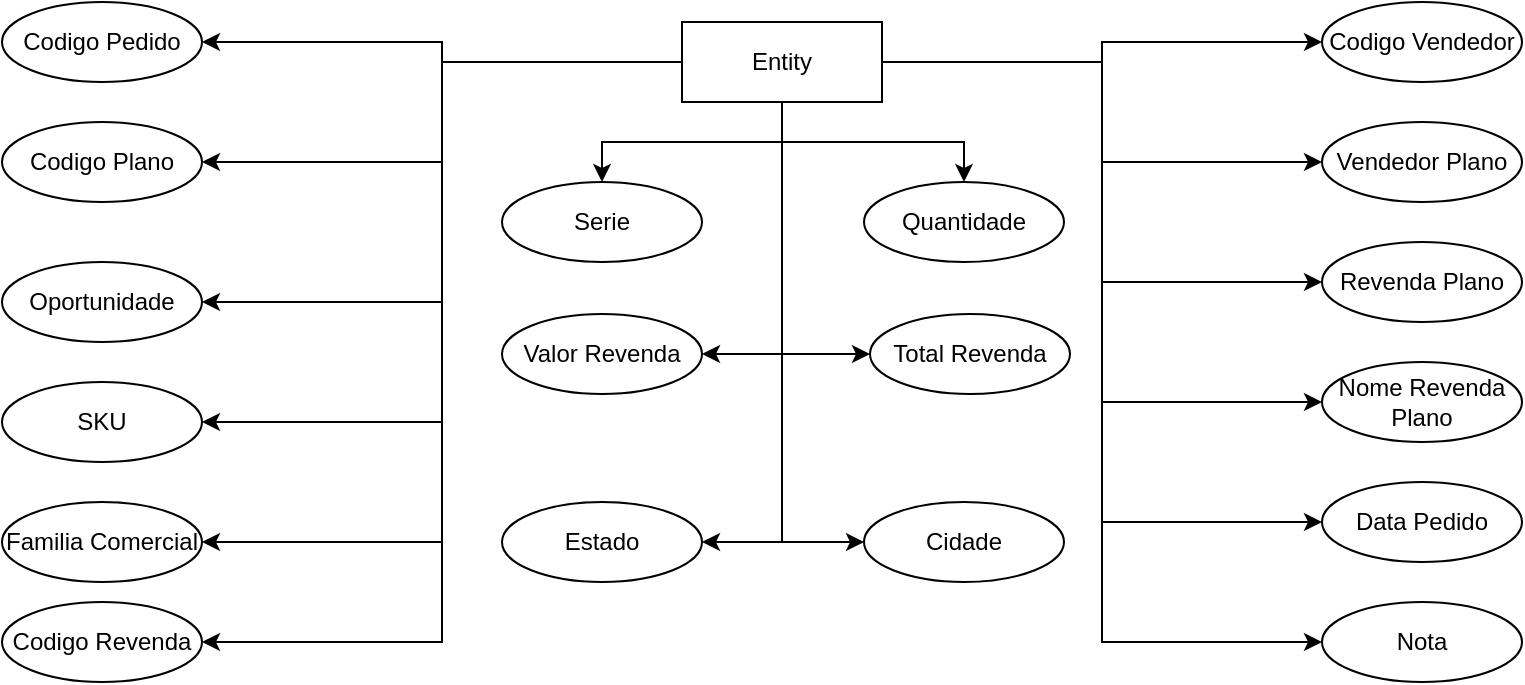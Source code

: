 <mxfile version="24.2.0" type="github">
  <diagram id="pU44mFm68Yay8jSfaU2F" name="Modelo_Fatramento">
    <mxGraphModel dx="880" dy="434" grid="1" gridSize="10" guides="1" tooltips="1" connect="1" arrows="1" fold="1" page="1" pageScale="1" pageWidth="827" pageHeight="1169" math="0" shadow="0">
      <root>
        <mxCell id="0" />
        <mxCell id="1" parent="0" />
        <mxCell id="qH87vZMSGbPsmBjB89wf-20" style="edgeStyle=orthogonalEdgeStyle;rounded=0;orthogonalLoop=1;jettySize=auto;html=1;exitX=0;exitY=0.5;exitDx=0;exitDy=0;entryX=1;entryY=0.5;entryDx=0;entryDy=0;" edge="1" parent="1" source="OuRCkLGD3lsA6_Evd9AD-1" target="tPOwD1uFDJUndRuYozje-1">
          <mxGeometry relative="1" as="geometry" />
        </mxCell>
        <mxCell id="qH87vZMSGbPsmBjB89wf-21" style="edgeStyle=orthogonalEdgeStyle;rounded=0;orthogonalLoop=1;jettySize=auto;html=1;exitX=0;exitY=0.5;exitDx=0;exitDy=0;entryX=1;entryY=0.5;entryDx=0;entryDy=0;" edge="1" parent="1" source="OuRCkLGD3lsA6_Evd9AD-1" target="qH87vZMSGbPsmBjB89wf-1">
          <mxGeometry relative="1" as="geometry" />
        </mxCell>
        <mxCell id="qH87vZMSGbPsmBjB89wf-22" style="edgeStyle=orthogonalEdgeStyle;rounded=0;orthogonalLoop=1;jettySize=auto;html=1;exitX=0;exitY=0.5;exitDx=0;exitDy=0;entryX=1;entryY=0.5;entryDx=0;entryDy=0;" edge="1" parent="1" source="OuRCkLGD3lsA6_Evd9AD-1" target="qH87vZMSGbPsmBjB89wf-2">
          <mxGeometry relative="1" as="geometry" />
        </mxCell>
        <mxCell id="qH87vZMSGbPsmBjB89wf-23" style="edgeStyle=orthogonalEdgeStyle;rounded=0;orthogonalLoop=1;jettySize=auto;html=1;exitX=0;exitY=0.5;exitDx=0;exitDy=0;entryX=1;entryY=0.5;entryDx=0;entryDy=0;" edge="1" parent="1" source="OuRCkLGD3lsA6_Evd9AD-1" target="qH87vZMSGbPsmBjB89wf-3">
          <mxGeometry relative="1" as="geometry" />
        </mxCell>
        <mxCell id="qH87vZMSGbPsmBjB89wf-24" style="edgeStyle=orthogonalEdgeStyle;rounded=0;orthogonalLoop=1;jettySize=auto;html=1;exitX=0;exitY=0.5;exitDx=0;exitDy=0;entryX=1;entryY=0.5;entryDx=0;entryDy=0;" edge="1" parent="1" source="OuRCkLGD3lsA6_Evd9AD-1" target="qH87vZMSGbPsmBjB89wf-4">
          <mxGeometry relative="1" as="geometry" />
        </mxCell>
        <mxCell id="qH87vZMSGbPsmBjB89wf-25" style="edgeStyle=orthogonalEdgeStyle;rounded=0;orthogonalLoop=1;jettySize=auto;html=1;exitX=0;exitY=0.5;exitDx=0;exitDy=0;entryX=1;entryY=0.5;entryDx=0;entryDy=0;" edge="1" parent="1" source="OuRCkLGD3lsA6_Evd9AD-1" target="qH87vZMSGbPsmBjB89wf-7">
          <mxGeometry relative="1" as="geometry" />
        </mxCell>
        <mxCell id="qH87vZMSGbPsmBjB89wf-26" style="edgeStyle=orthogonalEdgeStyle;rounded=0;orthogonalLoop=1;jettySize=auto;html=1;exitX=1;exitY=0.5;exitDx=0;exitDy=0;entryX=0;entryY=0.5;entryDx=0;entryDy=0;" edge="1" parent="1" source="OuRCkLGD3lsA6_Evd9AD-1" target="qH87vZMSGbPsmBjB89wf-18">
          <mxGeometry relative="1" as="geometry" />
        </mxCell>
        <mxCell id="qH87vZMSGbPsmBjB89wf-27" style="edgeStyle=orthogonalEdgeStyle;rounded=0;orthogonalLoop=1;jettySize=auto;html=1;exitX=1;exitY=0.5;exitDx=0;exitDy=0;entryX=0;entryY=0.5;entryDx=0;entryDy=0;" edge="1" parent="1" source="OuRCkLGD3lsA6_Evd9AD-1" target="qH87vZMSGbPsmBjB89wf-17">
          <mxGeometry relative="1" as="geometry" />
        </mxCell>
        <mxCell id="qH87vZMSGbPsmBjB89wf-28" style="edgeStyle=orthogonalEdgeStyle;rounded=0;orthogonalLoop=1;jettySize=auto;html=1;exitX=1;exitY=0.5;exitDx=0;exitDy=0;entryX=0;entryY=0.5;entryDx=0;entryDy=0;" edge="1" parent="1" source="OuRCkLGD3lsA6_Evd9AD-1" target="qH87vZMSGbPsmBjB89wf-16">
          <mxGeometry relative="1" as="geometry" />
        </mxCell>
        <mxCell id="qH87vZMSGbPsmBjB89wf-29" style="edgeStyle=orthogonalEdgeStyle;rounded=0;orthogonalLoop=1;jettySize=auto;html=1;exitX=1;exitY=0.5;exitDx=0;exitDy=0;entryX=0;entryY=0.5;entryDx=0;entryDy=0;" edge="1" parent="1" source="OuRCkLGD3lsA6_Evd9AD-1" target="qH87vZMSGbPsmBjB89wf-15">
          <mxGeometry relative="1" as="geometry" />
        </mxCell>
        <mxCell id="qH87vZMSGbPsmBjB89wf-30" style="edgeStyle=orthogonalEdgeStyle;rounded=0;orthogonalLoop=1;jettySize=auto;html=1;exitX=1;exitY=0.5;exitDx=0;exitDy=0;entryX=0;entryY=0.5;entryDx=0;entryDy=0;" edge="1" parent="1" source="OuRCkLGD3lsA6_Evd9AD-1" target="qH87vZMSGbPsmBjB89wf-14">
          <mxGeometry relative="1" as="geometry" />
        </mxCell>
        <mxCell id="qH87vZMSGbPsmBjB89wf-31" style="edgeStyle=orthogonalEdgeStyle;rounded=0;orthogonalLoop=1;jettySize=auto;html=1;exitX=1;exitY=0.5;exitDx=0;exitDy=0;entryX=0;entryY=0.5;entryDx=0;entryDy=0;" edge="1" parent="1" source="OuRCkLGD3lsA6_Evd9AD-1" target="qH87vZMSGbPsmBjB89wf-6">
          <mxGeometry relative="1" as="geometry" />
        </mxCell>
        <mxCell id="qH87vZMSGbPsmBjB89wf-32" style="edgeStyle=orthogonalEdgeStyle;rounded=0;orthogonalLoop=1;jettySize=auto;html=1;exitX=0.5;exitY=1;exitDx=0;exitDy=0;entryX=0.5;entryY=0;entryDx=0;entryDy=0;" edge="1" parent="1" source="OuRCkLGD3lsA6_Evd9AD-1" target="qH87vZMSGbPsmBjB89wf-12">
          <mxGeometry relative="1" as="geometry" />
        </mxCell>
        <mxCell id="qH87vZMSGbPsmBjB89wf-33" style="edgeStyle=orthogonalEdgeStyle;rounded=0;orthogonalLoop=1;jettySize=auto;html=1;exitX=0.5;exitY=1;exitDx=0;exitDy=0;entryX=0.5;entryY=0;entryDx=0;entryDy=0;" edge="1" parent="1" source="OuRCkLGD3lsA6_Evd9AD-1" target="qH87vZMSGbPsmBjB89wf-5">
          <mxGeometry relative="1" as="geometry" />
        </mxCell>
        <mxCell id="qH87vZMSGbPsmBjB89wf-34" style="edgeStyle=orthogonalEdgeStyle;rounded=0;orthogonalLoop=1;jettySize=auto;html=1;exitX=0.5;exitY=1;exitDx=0;exitDy=0;entryX=1;entryY=0.5;entryDx=0;entryDy=0;" edge="1" parent="1" source="OuRCkLGD3lsA6_Evd9AD-1" target="qH87vZMSGbPsmBjB89wf-11">
          <mxGeometry relative="1" as="geometry" />
        </mxCell>
        <mxCell id="qH87vZMSGbPsmBjB89wf-35" style="edgeStyle=orthogonalEdgeStyle;rounded=0;orthogonalLoop=1;jettySize=auto;html=1;exitX=0.5;exitY=1;exitDx=0;exitDy=0;entryX=0;entryY=0.5;entryDx=0;entryDy=0;" edge="1" parent="1" source="OuRCkLGD3lsA6_Evd9AD-1" target="qH87vZMSGbPsmBjB89wf-13">
          <mxGeometry relative="1" as="geometry" />
        </mxCell>
        <mxCell id="qH87vZMSGbPsmBjB89wf-36" style="edgeStyle=orthogonalEdgeStyle;rounded=0;orthogonalLoop=1;jettySize=auto;html=1;exitX=0.5;exitY=1;exitDx=0;exitDy=0;entryX=1;entryY=0.5;entryDx=0;entryDy=0;" edge="1" parent="1" source="OuRCkLGD3lsA6_Evd9AD-1" target="qH87vZMSGbPsmBjB89wf-9">
          <mxGeometry relative="1" as="geometry" />
        </mxCell>
        <mxCell id="qH87vZMSGbPsmBjB89wf-37" style="edgeStyle=orthogonalEdgeStyle;rounded=0;orthogonalLoop=1;jettySize=auto;html=1;exitX=0.5;exitY=1;exitDx=0;exitDy=0;entryX=0;entryY=0.5;entryDx=0;entryDy=0;" edge="1" parent="1" source="OuRCkLGD3lsA6_Evd9AD-1" target="qH87vZMSGbPsmBjB89wf-10">
          <mxGeometry relative="1" as="geometry" />
        </mxCell>
        <mxCell id="OuRCkLGD3lsA6_Evd9AD-1" value="Entity" style="whiteSpace=wrap;html=1;align=center;" vertex="1" parent="1">
          <mxGeometry x="370" y="90" width="100" height="40" as="geometry" />
        </mxCell>
        <mxCell id="tPOwD1uFDJUndRuYozje-1" value="Codigo Pedido" style="ellipse;whiteSpace=wrap;html=1;align=center;" vertex="1" parent="1">
          <mxGeometry x="30" y="80" width="100" height="40" as="geometry" />
        </mxCell>
        <mxCell id="qH87vZMSGbPsmBjB89wf-1" value="Codigo Plano" style="ellipse;whiteSpace=wrap;html=1;align=center;" vertex="1" parent="1">
          <mxGeometry x="30" y="140" width="100" height="40" as="geometry" />
        </mxCell>
        <mxCell id="qH87vZMSGbPsmBjB89wf-2" value="Oportunidade" style="ellipse;whiteSpace=wrap;html=1;align=center;" vertex="1" parent="1">
          <mxGeometry x="30" y="210" width="100" height="40" as="geometry" />
        </mxCell>
        <mxCell id="qH87vZMSGbPsmBjB89wf-3" value="SKU" style="ellipse;whiteSpace=wrap;html=1;align=center;" vertex="1" parent="1">
          <mxGeometry x="30" y="270" width="100" height="40" as="geometry" />
        </mxCell>
        <mxCell id="qH87vZMSGbPsmBjB89wf-4" value="Familia Comercial" style="ellipse;whiteSpace=wrap;html=1;align=center;" vertex="1" parent="1">
          <mxGeometry x="30" y="330" width="100" height="40" as="geometry" />
        </mxCell>
        <mxCell id="qH87vZMSGbPsmBjB89wf-5" value="Quantidade" style="ellipse;whiteSpace=wrap;html=1;align=center;" vertex="1" parent="1">
          <mxGeometry x="461" y="170" width="100" height="40" as="geometry" />
        </mxCell>
        <mxCell id="qH87vZMSGbPsmBjB89wf-6" value="Nota" style="ellipse;whiteSpace=wrap;html=1;align=center;" vertex="1" parent="1">
          <mxGeometry x="690" y="380" width="100" height="40" as="geometry" />
        </mxCell>
        <mxCell id="qH87vZMSGbPsmBjB89wf-7" value="Codigo Revenda" style="ellipse;whiteSpace=wrap;html=1;align=center;" vertex="1" parent="1">
          <mxGeometry x="30" y="380" width="100" height="40" as="geometry" />
        </mxCell>
        <mxCell id="qH87vZMSGbPsmBjB89wf-9" value="Estado" style="ellipse;whiteSpace=wrap;html=1;align=center;" vertex="1" parent="1">
          <mxGeometry x="280" y="330" width="100" height="40" as="geometry" />
        </mxCell>
        <mxCell id="qH87vZMSGbPsmBjB89wf-10" value="Cidade" style="ellipse;whiteSpace=wrap;html=1;align=center;" vertex="1" parent="1">
          <mxGeometry x="461" y="330" width="100" height="40" as="geometry" />
        </mxCell>
        <mxCell id="qH87vZMSGbPsmBjB89wf-11" value="Valor Revenda" style="ellipse;whiteSpace=wrap;html=1;align=center;" vertex="1" parent="1">
          <mxGeometry x="280" y="236" width="100" height="40" as="geometry" />
        </mxCell>
        <mxCell id="qH87vZMSGbPsmBjB89wf-12" value="Serie" style="ellipse;whiteSpace=wrap;html=1;align=center;" vertex="1" parent="1">
          <mxGeometry x="280" y="170" width="100" height="40" as="geometry" />
        </mxCell>
        <mxCell id="qH87vZMSGbPsmBjB89wf-13" value="Total Revenda" style="ellipse;whiteSpace=wrap;html=1;align=center;" vertex="1" parent="1">
          <mxGeometry x="464" y="236" width="100" height="40" as="geometry" />
        </mxCell>
        <mxCell id="qH87vZMSGbPsmBjB89wf-14" value="Data Pedido" style="ellipse;whiteSpace=wrap;html=1;align=center;" vertex="1" parent="1">
          <mxGeometry x="690" y="320" width="100" height="40" as="geometry" />
        </mxCell>
        <mxCell id="qH87vZMSGbPsmBjB89wf-15" value="Nome Revenda Plano" style="ellipse;whiteSpace=wrap;html=1;align=center;" vertex="1" parent="1">
          <mxGeometry x="690" y="260" width="100" height="40" as="geometry" />
        </mxCell>
        <mxCell id="qH87vZMSGbPsmBjB89wf-16" value="Revenda Plano" style="ellipse;whiteSpace=wrap;html=1;align=center;" vertex="1" parent="1">
          <mxGeometry x="690" y="200" width="100" height="40" as="geometry" />
        </mxCell>
        <mxCell id="qH87vZMSGbPsmBjB89wf-17" value="Vendedor Plano" style="ellipse;whiteSpace=wrap;html=1;align=center;" vertex="1" parent="1">
          <mxGeometry x="690" y="140" width="100" height="40" as="geometry" />
        </mxCell>
        <mxCell id="qH87vZMSGbPsmBjB89wf-18" value="Codigo Vendedor" style="ellipse;whiteSpace=wrap;html=1;align=center;" vertex="1" parent="1">
          <mxGeometry x="690" y="80" width="100" height="40" as="geometry" />
        </mxCell>
      </root>
    </mxGraphModel>
  </diagram>
</mxfile>
